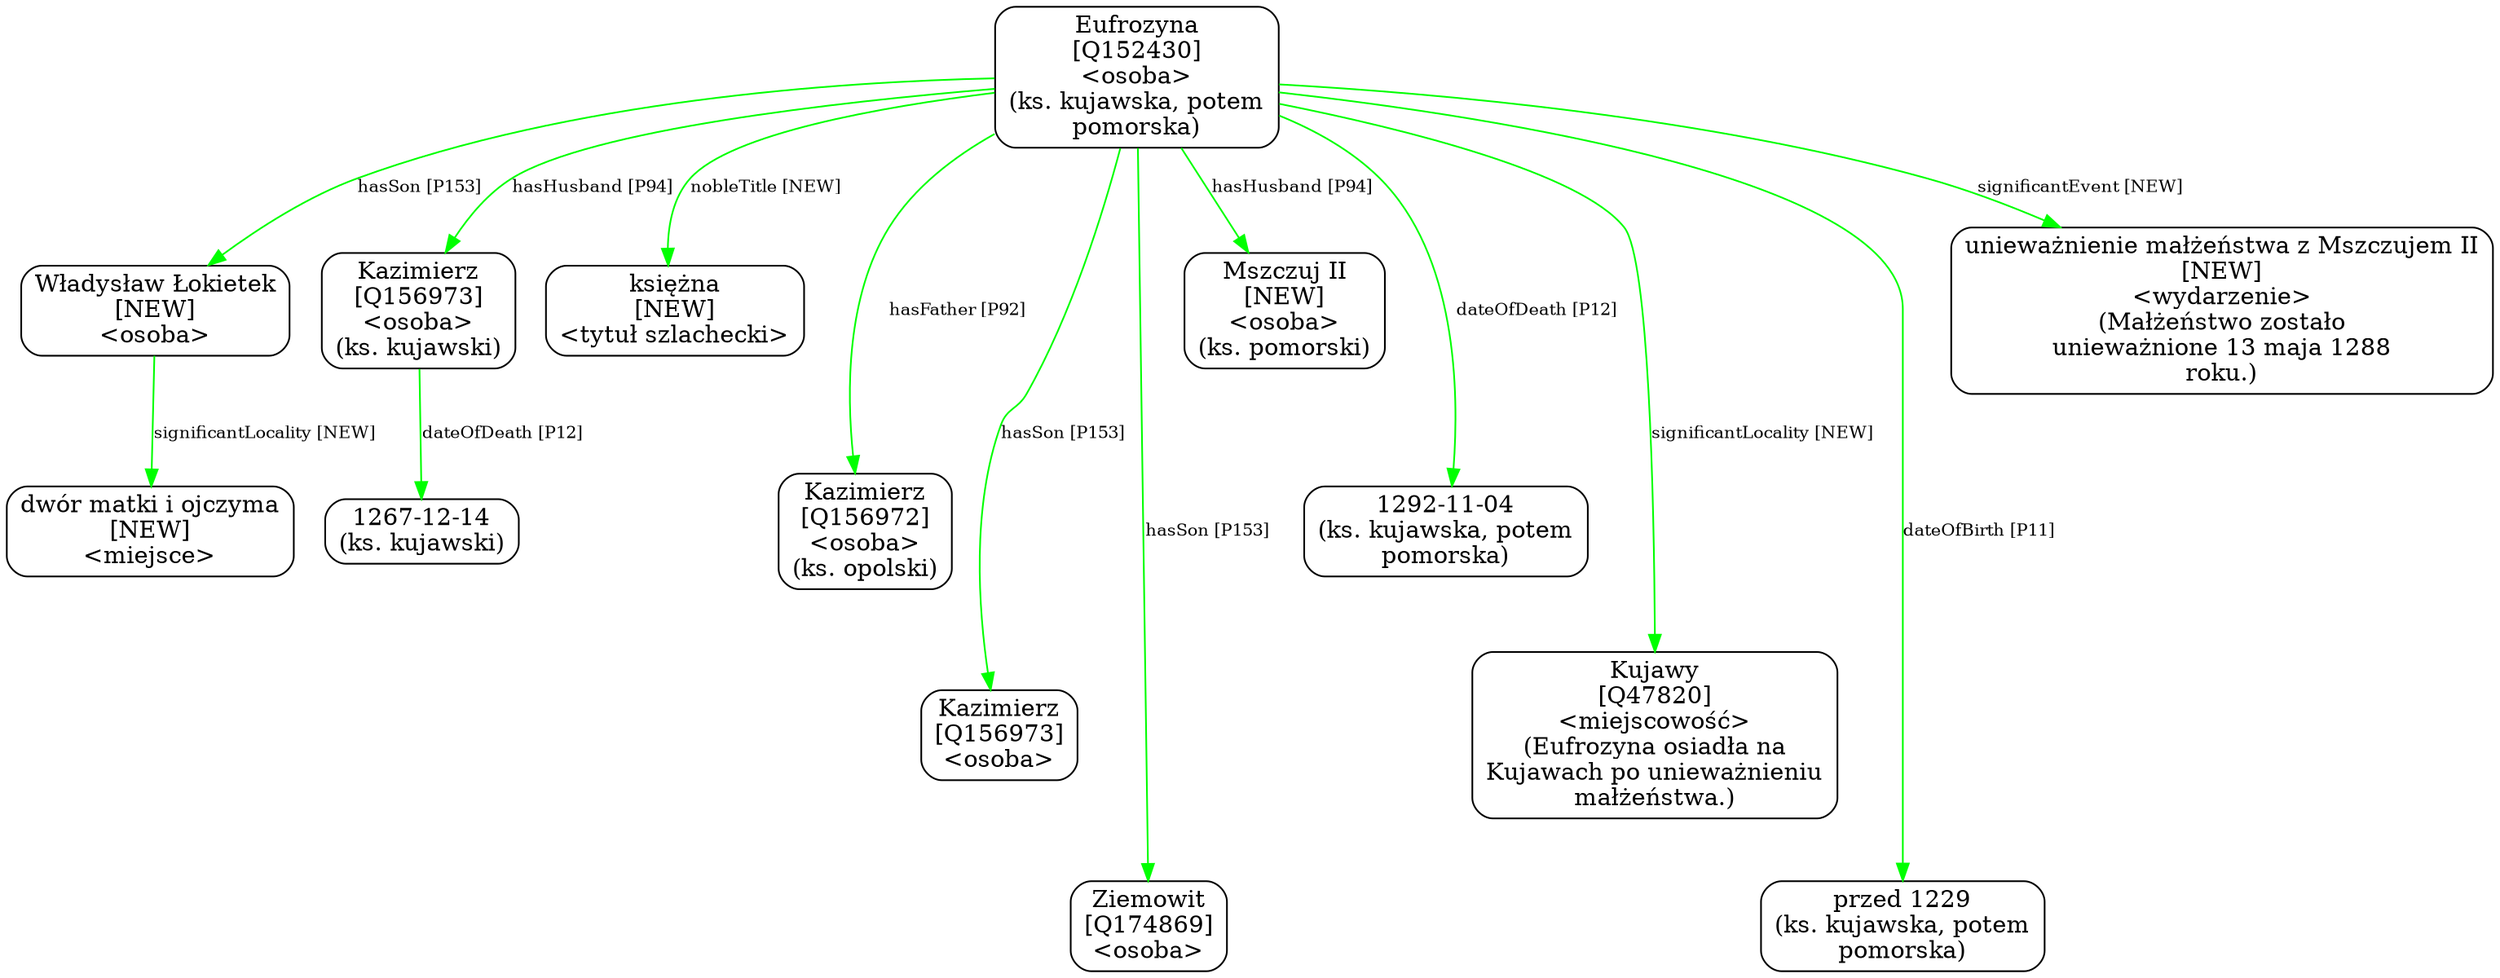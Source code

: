 digraph {
	node [shape=box,
		style=rounded
	];
	edge [fontsize=10];
	"Eufrozyna
[Q152430]
<osoba>
(ks. kujawska, potem
pomorska)"	[color=black,
		label="Eufrozyna
[Q152430]
<osoba>
(ks. kujawska, potem
pomorska)"];
	"Władysław Łokietek
[NEW]
<osoba>"	[color=black,
		label="Władysław Łokietek
[NEW]
<osoba>"];
	"Eufrozyna
[Q152430]
<osoba>
(ks. kujawska, potem
pomorska)" -> "Władysław Łokietek
[NEW]
<osoba>"	[color=green,
		label="hasSon [P153]"];
	"Kazimierz
[Q156973]
<osoba>
(ks. kujawski)"	[color=black,
		label="Kazimierz
[Q156973]
<osoba>
(ks. kujawski)"];
	"Eufrozyna
[Q152430]
<osoba>
(ks. kujawska, potem
pomorska)" -> "Kazimierz
[Q156973]
<osoba>
(ks. kujawski)"	[color=green,
		label="hasHusband [P94]"];
	"Eufrozyna
[Q152430]
<osoba>
(ks. kujawska, potem
pomorska)" -> "księżna
[NEW]
<tytuł szlachecki>"	[color=green,
		label="nobleTitle [NEW]",
		minlen=1];
	"Eufrozyna
[Q152430]
<osoba>
(ks. kujawska, potem
pomorska)" -> "Kazimierz
[Q156972]
<osoba>
(ks. opolski)"	[color=green,
		label="hasFather [P92]",
		minlen=2];
	"Eufrozyna
[Q152430]
<osoba>
(ks. kujawska, potem
pomorska)" -> "Kazimierz
[Q156973]
<osoba>"	[color=green,
		label="hasSon [P153]",
		minlen=3];
	"Eufrozyna
[Q152430]
<osoba>
(ks. kujawska, potem
pomorska)" -> "Ziemowit
[Q174869]
<osoba>"	[color=green,
		label="hasSon [P153]",
		minlen=4];
	"Eufrozyna
[Q152430]
<osoba>
(ks. kujawska, potem
pomorska)" -> "Mszczuj II
[NEW]
<osoba>
(ks. pomorski)"	[color=green,
		label="hasHusband [P94]",
		minlen=1];
	"Eufrozyna
[Q152430]
<osoba>
(ks. kujawska, potem
pomorska)" -> "1292-11-04
(ks. kujawska, potem
pomorska)"	[color=green,
		label="dateOfDeath [P12]",
		minlen=2];
	"Eufrozyna
[Q152430]
<osoba>
(ks. kujawska, potem
pomorska)" -> "Kujawy
[Q47820]
<miejscowość>
(Eufrozyna osiadła na
Kujawach po unieważnieniu
małżeństwa.)"	[color=green,
		label="significantLocality [NEW]",
		minlen=3];
	"Eufrozyna
[Q152430]
<osoba>
(ks. kujawska, potem
pomorska)" -> "przed 1229
(ks. kujawska, potem
pomorska)"	[color=green,
		label="dateOfBirth [P11]",
		minlen=4];
	"Eufrozyna
[Q152430]
<osoba>
(ks. kujawska, potem
pomorska)" -> "unieważnienie małżeństwa z Mszczujem II
[NEW]
<wydarzenie>
(Małżeństwo zostało
unieważnione 13 maja 1288
roku.)"	[color=green,
		label="significantEvent [NEW]",
		minlen=1];
	"Władysław Łokietek
[NEW]
<osoba>" -> "dwór matki i ojczyma
[NEW]
<miejsce>"	[color=green,
		label="significantLocality [NEW]",
		minlen=1];
	"Kazimierz
[Q156973]
<osoba>
(ks. kujawski)" -> "1267-12-14
(ks. kujawski)"	[color=green,
		label="dateOfDeath [P12]",
		minlen=1];
}
